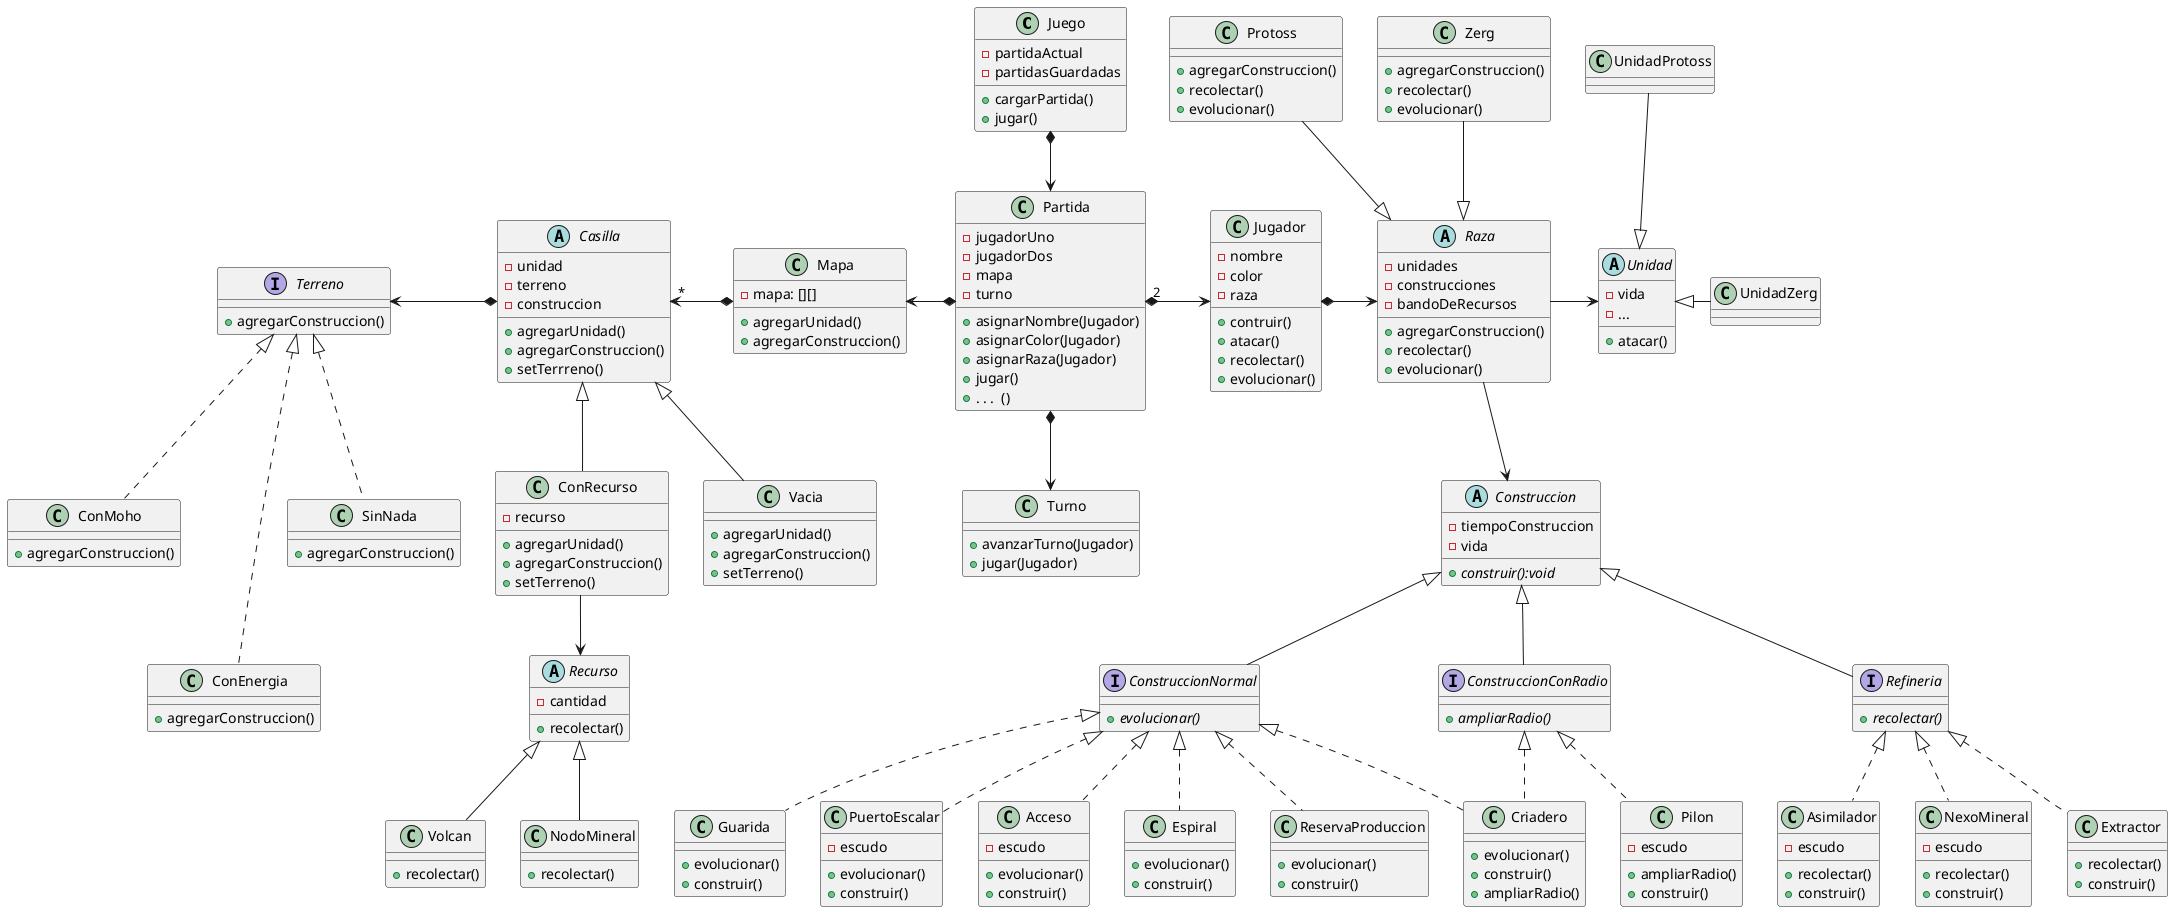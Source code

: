 @startuml
'https://plantuml.com/class-diagram

class Juego {
    - partidaActual
    - partidasGuardadas

    + cargarPartida()
    + jugar()
}

class Partida {
    - jugadorUno
    - jugadorDos
    - mapa
    - turno

    + asignarNombre(Jugador)
    + asignarColor(Jugador)
    + asignarRaza(Jugador)
    + jugar()
    + . . .  ()
}

class Jugador {
    - nombre
    - color
    - raza


    + contruir()
    + atacar()
    + recolectar()
    + evolucionar()
}

abstract class Raza {
    - unidades
    - construcciones
    - bandoDeRecursos

    + agregarConstruccion()
    + recolectar()
    + evolucionar()
}

class Zerg {
    + agregarConstruccion()
    + recolectar()
    + evolucionar()
}

class Protoss {
    + agregarConstruccion()
    + recolectar()
    + evolucionar()
}

abstract class Unidad {
    - vida
    - ...

    + atacar()
}

class UnidadZerg {}

class UnidadProtoss {}


abstract Construccion {
    - tiempoConstruccion
    - vida
    +{abstract}construir():void

}

interface Refineria {
    + {abstract}recolectar()
}



interface ConstruccionConRadio {
    +{abstract}ampliarRadio()
}

interface ConstruccionNormal {

    +{abstract}evolucionar()
    }

class Extractor {
    +recolectar()
    +construir()
}

class Asimilador {
    +recolectar()
    +construir()
    - escudo
}

class NexoMineral {
    +recolectar()
    +construir()
    - escudo
}

class Criadero {
     +evolucionar()
     +construir()
     +ampliarRadio()
}

class Pilon {
    +ampliarRadio()
    +construir()
    - escudo
}

class Espiral {
    +evolucionar()
    +construir()

}

class ReservaProduccion {
     +evolucionar()
     +construir()
}

class Guarida {
    +evolucionar()
    +construir()

}

class PuertoEscalar {
    +evolucionar()
    +construir()
    - escudo

}

class Acceso {
     +evolucionar()
     +construir()
    - escudo
}

class Mapa {
    - mapa: [][]

    + agregarUnidad()
    + agregarConstruccion()
}

abstract class Casilla {
    - unidad
    - terreno
    - construccion

    + agregarUnidad()
    + agregarConstruccion()
    + setTerrreno()
}

class Vacia {
    + agregarUnidad()
    + agregarConstruccion()
    + setTerreno()
}

class ConRecurso {
    - recurso

    + agregarUnidad()
    + agregarConstruccion()
    + setTerreno()
}

interface Terreno {
    + agregarConstruccion()
}

class ConMoho {
    + agregarConstruccion()
}

class ConEnergia {
    + agregarConstruccion()
}

class SinNada {
    + agregarConstruccion()
}

abstract class Recurso {
    - cantidad
    + recolectar()
}

class Volcan {
    + recolectar()
}

class NodoMineral {
    + recolectar()
}

class Turno {

   +avanzarTurno(Jugador)
   +jugar(Jugador)

   }



Juego *--> Partida
Partida "2" *-> Jugador
Mapa <-* Partida
Partida *--> Turno

Jugador *-> Raza
Raza <|-up- Zerg
Raza <|-up- Protoss
Raza -> Unidad
Unidad <|-right- UnidadZerg
Unidad <|-up- UnidadProtoss

Raza-->Construccion



Construccion <|-- Refineria
Construccion <|-- ConstruccionConRadio
Construccion <|-- ConstruccionNormal



Refineria <|.. Extractor
Refineria <|.. Asimilador
Refineria <|.. NexoMineral




ConstruccionConRadio <|.. Criadero
ConstruccionConRadio <|.. Pilon





ConstruccionNormal <|.. Criadero
ConstruccionNormal <|.. Espiral
ConstruccionNormal <|.. ReservaProduccion
ConstruccionNormal <|.. Guarida
ConstruccionNormal <|.. PuertoEscalar
ConstruccionNormal <|.. Acceso

Casilla "*" <-* Mapa
Terreno <-* Casilla
Casilla <|-- Vacia
Casilla <|-- ConRecurso
Terreno <|.. ConMoho
Terreno <|... ConEnergia
Terreno <|.. SinNada

ConRecurso --> Recurso
Recurso <|-- Volcan
Recurso <|-- NodoMineral




@enduml